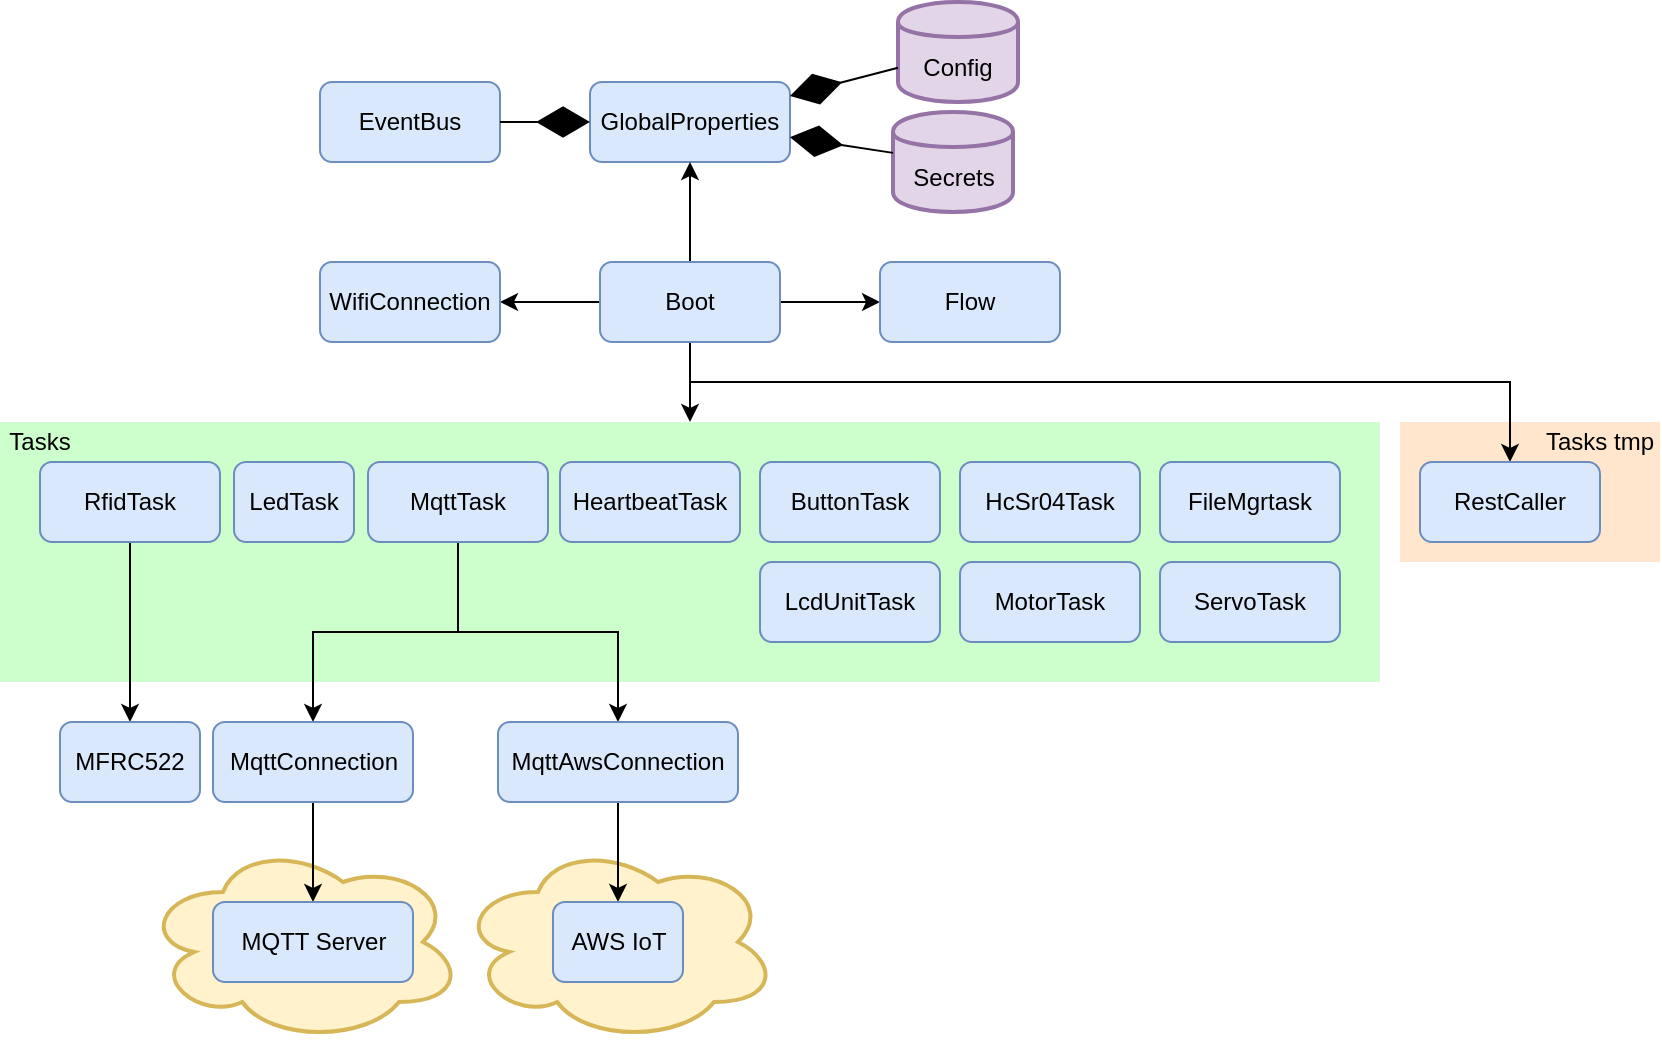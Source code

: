 <mxfile version="12.2.4" pages="1"><diagram id="9ZGphTBdlp2GHHIdH_-Z" name="Page-1"><mxGraphModel dx="1614" dy="1112" grid="1" gridSize="10" guides="1" tooltips="1" connect="1" arrows="1" fold="1" page="1" pageScale="1" pageWidth="850" pageHeight="1100" math="0" shadow="0"><root><mxCell id="0"/><mxCell id="1" parent="0"/><mxCell id="39" value="" style="rounded=0;whiteSpace=wrap;html=1;strokeColor=none;strokeWidth=2;fillColor=#ffe6cc;" parent="1" vertex="1"><mxGeometry x="740" y="370" width="130" height="70" as="geometry"/></mxCell><mxCell id="36" value="" style="ellipse;shape=cloud;whiteSpace=wrap;html=1;strokeColor=#d6b656;strokeWidth=2;fillColor=#fff2cc;" parent="1" vertex="1"><mxGeometry x="269" y="580" width="160" height="100" as="geometry"/></mxCell><mxCell id="35" value="" style="ellipse;shape=cloud;whiteSpace=wrap;html=1;strokeColor=#d6b656;strokeWidth=2;fillColor=#fff2cc;" parent="1" vertex="1"><mxGeometry x="111.5" y="580" width="160" height="100" as="geometry"/></mxCell><mxCell id="17" value="" style="rounded=0;whiteSpace=wrap;html=1;strokeColor=none;strokeWidth=2;fillColor=#CCFFCC;" parent="1" vertex="1"><mxGeometry x="40" y="370" width="690" height="130" as="geometry"/></mxCell><mxCell id="2" value="EventBus" style="rounded=1;whiteSpace=wrap;html=1;fillColor=#dae8fc;strokeColor=#6c8ebf;" parent="1" vertex="1"><mxGeometry x="200" y="200" width="90" height="40" as="geometry"/></mxCell><mxCell id="3" value="GlobalProperties" style="rounded=1;whiteSpace=wrap;html=1;fillColor=#dae8fc;strokeColor=#6c8ebf;" parent="1" vertex="1"><mxGeometry x="335" y="200" width="100" height="40" as="geometry"/></mxCell><mxCell id="8" style="edgeStyle=orthogonalEdgeStyle;rounded=0;orthogonalLoop=1;jettySize=auto;html=1;" parent="1" source="4" target="3" edge="1"><mxGeometry relative="1" as="geometry"/></mxCell><mxCell id="9" style="edgeStyle=orthogonalEdgeStyle;rounded=0;orthogonalLoop=1;jettySize=auto;html=1;" parent="1" source="4" target="6" edge="1"><mxGeometry relative="1" as="geometry"/></mxCell><mxCell id="10" style="edgeStyle=orthogonalEdgeStyle;rounded=0;orthogonalLoop=1;jettySize=auto;html=1;" parent="1" source="4" target="5" edge="1"><mxGeometry relative="1" as="geometry"/></mxCell><mxCell id="22" style="edgeStyle=orthogonalEdgeStyle;rounded=0;orthogonalLoop=1;jettySize=auto;html=1;exitX=0.5;exitY=1;exitDx=0;exitDy=0;" parent="1" source="4" target="17" edge="1"><mxGeometry relative="1" as="geometry"/></mxCell><mxCell id="38" style="edgeStyle=orthogonalEdgeStyle;rounded=0;orthogonalLoop=1;jettySize=auto;html=1;exitX=0.5;exitY=1;exitDx=0;exitDy=0;" parent="1" source="4" target="37" edge="1"><mxGeometry relative="1" as="geometry"><Array as="points"><mxPoint x="385" y="350"/><mxPoint x="795" y="350"/></Array></mxGeometry></mxCell><mxCell id="4" value="Boot" style="rounded=1;whiteSpace=wrap;html=1;fillColor=#dae8fc;strokeColor=#6c8ebf;" parent="1" vertex="1"><mxGeometry x="340" y="290" width="90" height="40" as="geometry"/></mxCell><mxCell id="5" value="WifiConnection" style="rounded=1;whiteSpace=wrap;html=1;fillColor=#dae8fc;strokeColor=#6c8ebf;" parent="1" vertex="1"><mxGeometry x="200" y="290" width="90" height="40" as="geometry"/></mxCell><mxCell id="6" value="Flow" style="rounded=1;whiteSpace=wrap;html=1;fillColor=#dae8fc;strokeColor=#6c8ebf;" parent="1" vertex="1"><mxGeometry x="480" y="290" width="90" height="40" as="geometry"/></mxCell><mxCell id="7" value="" style="endArrow=diamondThin;endFill=1;endSize=24;html=1;" parent="1" source="2" target="3" edge="1"><mxGeometry width="160" relative="1" as="geometry"><mxPoint x="200" y="350" as="sourcePoint"/><mxPoint x="360" y="350" as="targetPoint"/></mxGeometry></mxCell><mxCell id="11" value="HeartbeatTask" style="rounded=1;whiteSpace=wrap;html=1;fillColor=#dae8fc;strokeColor=#6c8ebf;" parent="1" vertex="1"><mxGeometry x="320" y="390" width="90" height="40" as="geometry"/></mxCell><mxCell id="29" style="edgeStyle=orthogonalEdgeStyle;rounded=0;orthogonalLoop=1;jettySize=auto;html=1;entryX=0.5;entryY=0;entryDx=0;entryDy=0;" parent="1" source="12" target="26" edge="1"><mxGeometry relative="1" as="geometry"/></mxCell><mxCell id="30" style="edgeStyle=orthogonalEdgeStyle;rounded=0;orthogonalLoop=1;jettySize=auto;html=1;exitX=0.5;exitY=1;exitDx=0;exitDy=0;" parent="1" source="12" target="27" edge="1"><mxGeometry relative="1" as="geometry"/></mxCell><mxCell id="12" value="MqttTask" style="rounded=1;whiteSpace=wrap;html=1;fillColor=#dae8fc;strokeColor=#6c8ebf;" parent="1" vertex="1"><mxGeometry x="224" y="390" width="90" height="40" as="geometry"/></mxCell><mxCell id="28" style="edgeStyle=orthogonalEdgeStyle;rounded=0;orthogonalLoop=1;jettySize=auto;html=1;" parent="1" source="13" target="25" edge="1"><mxGeometry relative="1" as="geometry"/></mxCell><mxCell id="13" value="RfidTask" style="rounded=1;whiteSpace=wrap;html=1;fillColor=#dae8fc;strokeColor=#6c8ebf;" parent="1" vertex="1"><mxGeometry x="60" y="390" width="90" height="40" as="geometry"/></mxCell><mxCell id="14" value="ButtonTask" style="rounded=1;whiteSpace=wrap;html=1;fillColor=#dae8fc;strokeColor=#6c8ebf;" parent="1" vertex="1"><mxGeometry x="420" y="390" width="90" height="40" as="geometry"/></mxCell><mxCell id="15" value="LedTask" style="rounded=1;whiteSpace=wrap;html=1;fillColor=#dae8fc;strokeColor=#6c8ebf;" parent="1" vertex="1"><mxGeometry x="157" y="390" width="60" height="40" as="geometry"/></mxCell><mxCell id="16" value="FileMgrtask" style="rounded=1;whiteSpace=wrap;html=1;fillColor=#dae8fc;strokeColor=#6c8ebf;" parent="1" vertex="1"><mxGeometry x="620" y="390" width="90" height="40" as="geometry"/></mxCell><mxCell id="25" value="MFRC522" style="rounded=1;whiteSpace=wrap;html=1;fillColor=#dae8fc;strokeColor=#6c8ebf;" parent="1" vertex="1"><mxGeometry x="70" y="520" width="70" height="40" as="geometry"/></mxCell><mxCell id="33" style="edgeStyle=orthogonalEdgeStyle;rounded=0;orthogonalLoop=1;jettySize=auto;html=1;entryX=0.5;entryY=0;entryDx=0;entryDy=0;" parent="1" source="26" target="31" edge="1"><mxGeometry relative="1" as="geometry"/></mxCell><mxCell id="26" value="MqttConnection" style="rounded=1;whiteSpace=wrap;html=1;fillColor=#dae8fc;strokeColor=#6c8ebf;" parent="1" vertex="1"><mxGeometry x="146.5" y="520" width="100" height="40" as="geometry"/></mxCell><mxCell id="34" style="edgeStyle=orthogonalEdgeStyle;rounded=0;orthogonalLoop=1;jettySize=auto;html=1;" parent="1" source="27" target="32" edge="1"><mxGeometry relative="1" as="geometry"/></mxCell><mxCell id="27" value="MqttAwsConnection" style="rounded=1;whiteSpace=wrap;html=1;fillColor=#dae8fc;strokeColor=#6c8ebf;" parent="1" vertex="1"><mxGeometry x="289" y="520" width="120" height="40" as="geometry"/></mxCell><mxCell id="31" value="MQTT Server" style="rounded=1;whiteSpace=wrap;html=1;fillColor=#dae8fc;strokeColor=#6c8ebf;" parent="1" vertex="1"><mxGeometry x="146.5" y="610" width="100" height="40" as="geometry"/></mxCell><mxCell id="32" value="AWS IoT" style="rounded=1;whiteSpace=wrap;html=1;fillColor=#dae8fc;strokeColor=#6c8ebf;" parent="1" vertex="1"><mxGeometry x="316.5" y="610" width="65" height="40" as="geometry"/></mxCell><mxCell id="37" value="RestCaller" style="rounded=1;whiteSpace=wrap;html=1;fillColor=#dae8fc;strokeColor=#6c8ebf;" parent="1" vertex="1"><mxGeometry x="750" y="390" width="90" height="40" as="geometry"/></mxCell><mxCell id="40" value="Secrets" style="shape=cylinder;whiteSpace=wrap;html=1;boundedLbl=1;backgroundOutline=1;strokeColor=#9673a6;strokeWidth=2;fillColor=#e1d5e7;" parent="1" vertex="1"><mxGeometry x="486.5" y="215" width="60" height="50" as="geometry"/></mxCell><mxCell id="41" value="Config" style="shape=cylinder;whiteSpace=wrap;html=1;boundedLbl=1;backgroundOutline=1;strokeColor=#9673a6;strokeWidth=2;fillColor=#e1d5e7;" parent="1" vertex="1"><mxGeometry x="489" y="160" width="60" height="50" as="geometry"/></mxCell><mxCell id="42" value="" style="endArrow=diamondThin;endFill=1;endSize=24;html=1;" parent="1" source="41" target="3" edge="1"><mxGeometry width="160" relative="1" as="geometry"><mxPoint x="300" y="230" as="sourcePoint"/><mxPoint x="345" y="230" as="targetPoint"/></mxGeometry></mxCell><mxCell id="43" value="" style="endArrow=diamondThin;endFill=1;endSize=24;html=1;" parent="1" source="40" target="3" edge="1"><mxGeometry width="160" relative="1" as="geometry"><mxPoint x="497.5" y="187.453" as="sourcePoint"/><mxPoint x="443.182" y="210" as="targetPoint"/></mxGeometry></mxCell><mxCell id="44" value="Tasks" style="text;html=1;strokeColor=none;fillColor=none;align=center;verticalAlign=middle;whiteSpace=wrap;rounded=0;" parent="1" vertex="1"><mxGeometry x="40" y="370" width="40" height="20" as="geometry"/></mxCell><mxCell id="45" value="Tasks tmp" style="text;html=1;strokeColor=none;fillColor=none;align=center;verticalAlign=middle;whiteSpace=wrap;rounded=0;" parent="1" vertex="1"><mxGeometry x="810" y="370" width="60" height="20" as="geometry"/></mxCell><mxCell id="46" value="HcSr04Task" style="rounded=1;whiteSpace=wrap;html=1;fillColor=#dae8fc;strokeColor=#6c8ebf;" parent="1" vertex="1"><mxGeometry x="520" y="390" width="90" height="40" as="geometry"/></mxCell><mxCell id="47" value="LcdUnitTask" style="rounded=1;whiteSpace=wrap;html=1;fillColor=#dae8fc;strokeColor=#6c8ebf;" parent="1" vertex="1"><mxGeometry x="420" y="440" width="90" height="40" as="geometry"/></mxCell><mxCell id="48" value="MotorTask" style="rounded=1;whiteSpace=wrap;html=1;fillColor=#dae8fc;strokeColor=#6c8ebf;" parent="1" vertex="1"><mxGeometry x="520" y="440" width="90" height="40" as="geometry"/></mxCell><mxCell id="49" value="ServoTask" style="rounded=1;whiteSpace=wrap;html=1;fillColor=#dae8fc;strokeColor=#6c8ebf;" parent="1" vertex="1"><mxGeometry x="620" y="440" width="90" height="40" as="geometry"/></mxCell></root></mxGraphModel></diagram></mxfile>